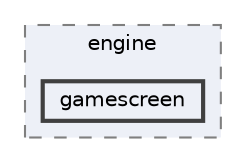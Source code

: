 digraph "techstorm/engine/gamescreen"
{
 // LATEX_PDF_SIZE
  bgcolor="transparent";
  edge [fontname=Helvetica,fontsize=10,labelfontname=Helvetica,labelfontsize=10];
  node [fontname=Helvetica,fontsize=10,shape=box,height=0.2,width=0.4];
  compound=true
  subgraph clusterdir_f0215e67d3150ee964ca241625d804af {
    graph [ bgcolor="#edf0f7", pencolor="grey50", label="engine", fontname=Helvetica,fontsize=10 style="filled,dashed", URL="dir_f0215e67d3150ee964ca241625d804af.html",tooltip=""]
  dir_a7ba27e45b04554e4dc68ee8c26301ed [label="gamescreen", fillcolor="#edf0f7", color="grey25", style="filled,bold", URL="dir_a7ba27e45b04554e4dc68ee8c26301ed.html",tooltip=""];
  }
}
